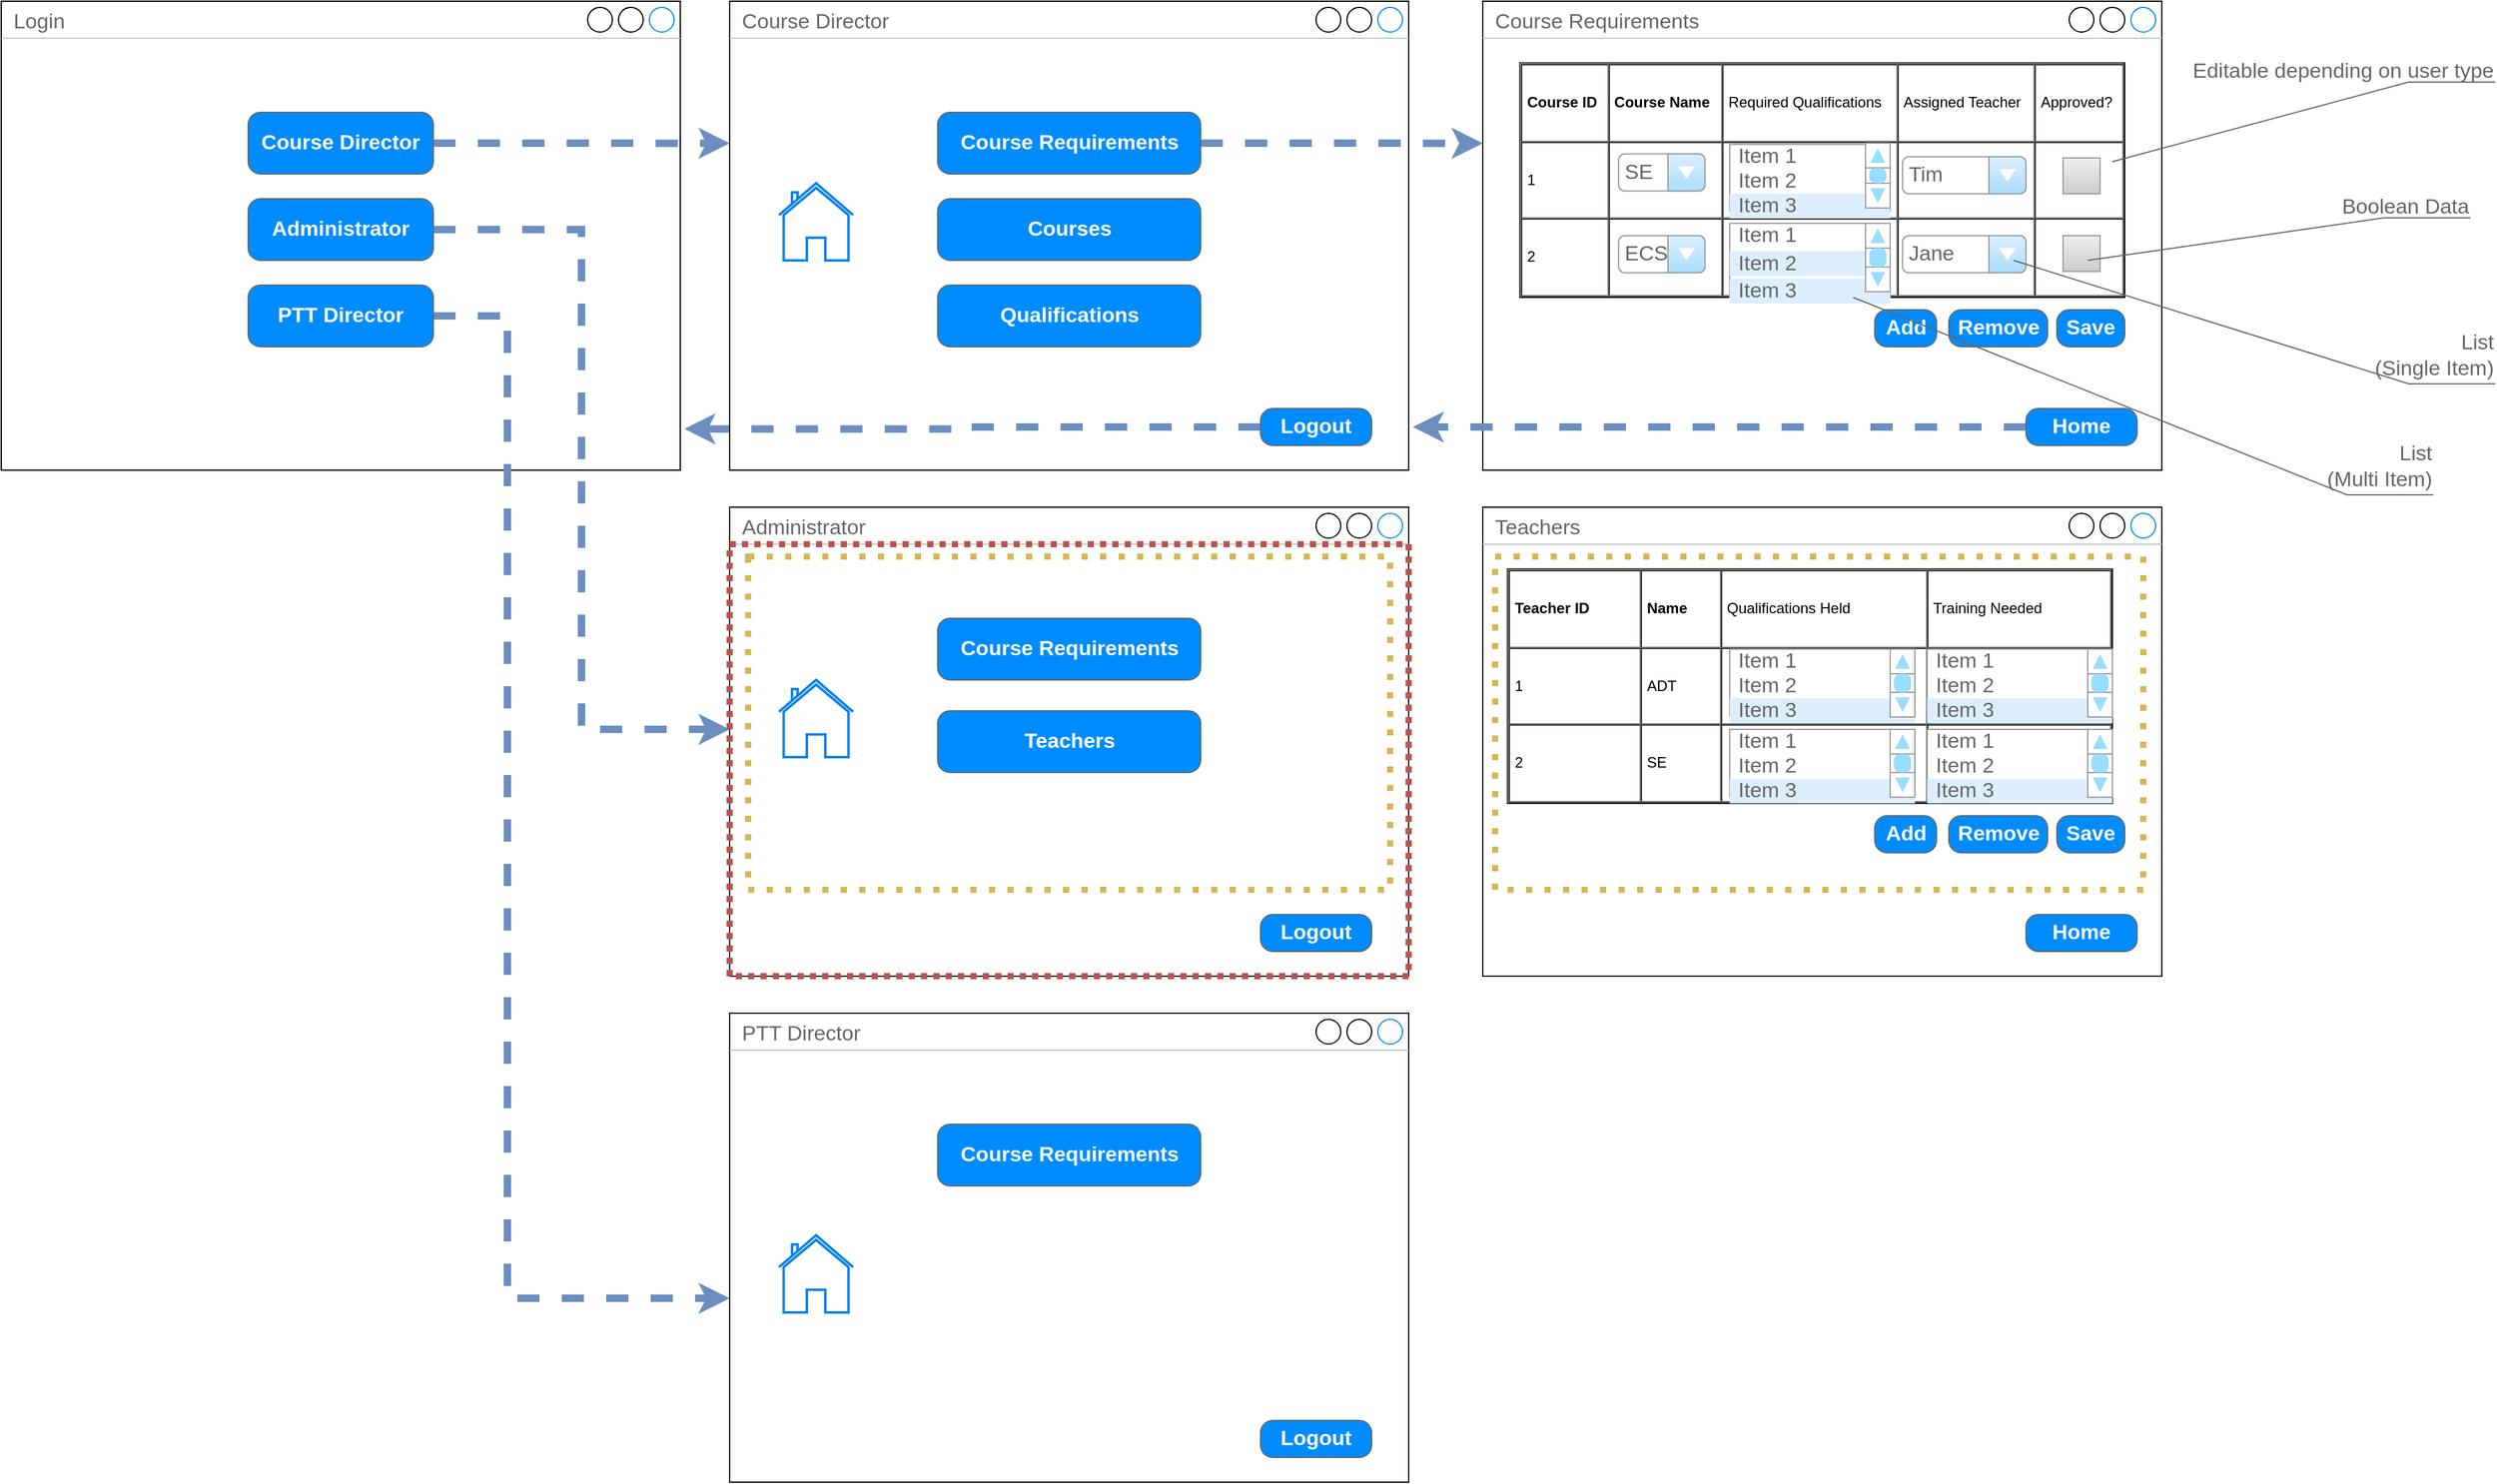 <mxfile version="12.7.1" type="github">
  <diagram id="q0DXG7_D4mCsrT8UMNSQ" name="Page-1">
    <mxGraphModel dx="1830" dy="1206" grid="1" gridSize="10" guides="1" tooltips="1" connect="1" arrows="1" fold="1" page="1" pageScale="1" pageWidth="827" pageHeight="1169" math="0" shadow="0">
      <root>
        <mxCell id="0" />
        <mxCell id="1" parent="0" />
        <mxCell id="L5prJ-QZaNP_GwUlff3l-1" value="Login" style="strokeWidth=1;shadow=0;dashed=0;align=center;html=1;shape=mxgraph.mockup.containers.window;align=left;verticalAlign=top;spacingLeft=8;strokeColor2=#008cff;strokeColor3=#c4c4c4;fontColor=#666666;mainText=;fontSize=17;labelBackgroundColor=none;" vertex="1" parent="1">
          <mxGeometry x="40" y="40" width="550" height="380" as="geometry" />
        </mxCell>
        <mxCell id="L5prJ-QZaNP_GwUlff3l-18" style="edgeStyle=orthogonalEdgeStyle;rounded=0;orthogonalLoop=1;jettySize=auto;html=1;entryX=0;entryY=0.303;entryDx=0;entryDy=0;entryPerimeter=0;strokeWidth=6;fillColor=#dae8fc;strokeColor=#6c8ebf;dashed=1;" edge="1" parent="1" source="L5prJ-QZaNP_GwUlff3l-2" target="L5prJ-QZaNP_GwUlff3l-5">
          <mxGeometry relative="1" as="geometry" />
        </mxCell>
        <mxCell id="L5prJ-QZaNP_GwUlff3l-2" value="Course Director" style="strokeWidth=1;shadow=0;dashed=0;align=center;html=1;shape=mxgraph.mockup.buttons.button;strokeColor=#666666;fontColor=#ffffff;mainText=;buttonStyle=round;fontSize=17;fontStyle=1;fillColor=#008cff;whiteSpace=wrap;" vertex="1" parent="1">
          <mxGeometry x="240" y="130" width="150" height="50" as="geometry" />
        </mxCell>
        <mxCell id="L5prJ-QZaNP_GwUlff3l-19" style="edgeStyle=orthogonalEdgeStyle;rounded=0;orthogonalLoop=1;jettySize=auto;html=1;strokeWidth=6;fillColor=#dae8fc;strokeColor=#6c8ebf;dashed=1;" edge="1" parent="1" source="L5prJ-QZaNP_GwUlff3l-3" target="L5prJ-QZaNP_GwUlff3l-11">
          <mxGeometry relative="1" as="geometry">
            <Array as="points">
              <mxPoint x="510" y="225" />
              <mxPoint x="510" y="630" />
            </Array>
          </mxGeometry>
        </mxCell>
        <mxCell id="L5prJ-QZaNP_GwUlff3l-3" value="Administrator" style="strokeWidth=1;shadow=0;dashed=0;align=center;html=1;shape=mxgraph.mockup.buttons.button;strokeColor=#666666;fontColor=#ffffff;mainText=;buttonStyle=round;fontSize=17;fontStyle=1;fillColor=#008cff;whiteSpace=wrap;" vertex="1" parent="1">
          <mxGeometry x="240" y="200" width="150" height="50" as="geometry" />
        </mxCell>
        <mxCell id="L5prJ-QZaNP_GwUlff3l-20" style="edgeStyle=orthogonalEdgeStyle;rounded=0;orthogonalLoop=1;jettySize=auto;html=1;entryX=0;entryY=0.608;entryDx=0;entryDy=0;entryPerimeter=0;strokeWidth=6;fillColor=#dae8fc;strokeColor=#6c8ebf;dashed=1;" edge="1" parent="1" source="L5prJ-QZaNP_GwUlff3l-4" target="L5prJ-QZaNP_GwUlff3l-15">
          <mxGeometry relative="1" as="geometry">
            <Array as="points">
              <mxPoint x="450" y="295" />
              <mxPoint x="450" y="1091" />
            </Array>
          </mxGeometry>
        </mxCell>
        <mxCell id="L5prJ-QZaNP_GwUlff3l-4" value="PTT Director" style="strokeWidth=1;shadow=0;dashed=0;align=center;html=1;shape=mxgraph.mockup.buttons.button;strokeColor=#666666;fontColor=#ffffff;mainText=;buttonStyle=round;fontSize=17;fontStyle=1;fillColor=#008cff;whiteSpace=wrap;" vertex="1" parent="1">
          <mxGeometry x="240" y="270" width="150" height="50" as="geometry" />
        </mxCell>
        <mxCell id="L5prJ-QZaNP_GwUlff3l-5" value="Course Director" style="strokeWidth=1;shadow=0;dashed=0;align=center;html=1;shape=mxgraph.mockup.containers.window;align=left;verticalAlign=top;spacingLeft=8;strokeColor2=#008cff;strokeColor3=#c4c4c4;fontColor=#666666;mainText=;fontSize=17;labelBackgroundColor=none;" vertex="1" parent="1">
          <mxGeometry x="630" y="40" width="550" height="380" as="geometry" />
        </mxCell>
        <mxCell id="L5prJ-QZaNP_GwUlff3l-103" style="edgeStyle=orthogonalEdgeStyle;rounded=0;orthogonalLoop=1;jettySize=auto;html=1;entryX=0;entryY=0.303;entryDx=0;entryDy=0;entryPerimeter=0;dashed=1;strokeColor=#6c8ebf;strokeWidth=6;fillColor=#dae8fc;" edge="1" parent="1" source="L5prJ-QZaNP_GwUlff3l-6" target="L5prJ-QZaNP_GwUlff3l-21">
          <mxGeometry relative="1" as="geometry" />
        </mxCell>
        <mxCell id="L5prJ-QZaNP_GwUlff3l-6" value="Course Requirements" style="strokeWidth=1;shadow=0;dashed=0;align=center;html=1;shape=mxgraph.mockup.buttons.button;strokeColor=#666666;fontColor=#ffffff;mainText=;buttonStyle=round;fontSize=17;fontStyle=1;fillColor=#008cff;whiteSpace=wrap;" vertex="1" parent="1">
          <mxGeometry x="798.5" y="130" width="213" height="50" as="geometry" />
        </mxCell>
        <mxCell id="L5prJ-QZaNP_GwUlff3l-9" value="Courses" style="strokeWidth=1;shadow=0;dashed=0;align=center;html=1;shape=mxgraph.mockup.buttons.button;strokeColor=#666666;fontColor=#ffffff;mainText=;buttonStyle=round;fontSize=17;fontStyle=1;fillColor=#008cff;whiteSpace=wrap;" vertex="1" parent="1">
          <mxGeometry x="798.5" y="200" width="213" height="50" as="geometry" />
        </mxCell>
        <mxCell id="L5prJ-QZaNP_GwUlff3l-10" value="Qualifications" style="strokeWidth=1;shadow=0;dashed=0;align=center;html=1;shape=mxgraph.mockup.buttons.button;strokeColor=#666666;fontColor=#ffffff;mainText=;buttonStyle=round;fontSize=17;fontStyle=1;fillColor=#008cff;whiteSpace=wrap;" vertex="1" parent="1">
          <mxGeometry x="798.5" y="270" width="213" height="50" as="geometry" />
        </mxCell>
        <mxCell id="L5prJ-QZaNP_GwUlff3l-11" value="Administrator" style="strokeWidth=1;shadow=0;dashed=0;align=center;html=1;shape=mxgraph.mockup.containers.window;align=left;verticalAlign=top;spacingLeft=8;strokeColor2=#008cff;strokeColor3=#c4c4c4;fontColor=#666666;mainText=;fontSize=17;labelBackgroundColor=none;" vertex="1" parent="1">
          <mxGeometry x="630" y="450" width="550" height="380" as="geometry" />
        </mxCell>
        <mxCell id="L5prJ-QZaNP_GwUlff3l-12" value="Course Requirements" style="strokeWidth=1;shadow=0;dashed=0;align=center;html=1;shape=mxgraph.mockup.buttons.button;strokeColor=#666666;fontColor=#ffffff;mainText=;buttonStyle=round;fontSize=17;fontStyle=1;fillColor=#008cff;whiteSpace=wrap;" vertex="1" parent="1">
          <mxGeometry x="798.5" y="540" width="213" height="50" as="geometry" />
        </mxCell>
        <mxCell id="L5prJ-QZaNP_GwUlff3l-14" value="Teachers" style="strokeWidth=1;shadow=0;dashed=0;align=center;html=1;shape=mxgraph.mockup.buttons.button;strokeColor=#666666;fontColor=#ffffff;mainText=;buttonStyle=round;fontSize=17;fontStyle=1;fillColor=#008cff;whiteSpace=wrap;" vertex="1" parent="1">
          <mxGeometry x="798.5" y="615" width="213" height="50" as="geometry" />
        </mxCell>
        <mxCell id="L5prJ-QZaNP_GwUlff3l-15" value="PTT Director" style="strokeWidth=1;shadow=0;dashed=0;align=center;html=1;shape=mxgraph.mockup.containers.window;align=left;verticalAlign=top;spacingLeft=8;strokeColor2=#008cff;strokeColor3=#c4c4c4;fontColor=#666666;mainText=;fontSize=17;labelBackgroundColor=none;" vertex="1" parent="1">
          <mxGeometry x="630" y="860" width="550" height="380" as="geometry" />
        </mxCell>
        <mxCell id="L5prJ-QZaNP_GwUlff3l-16" value="Course Requirements" style="strokeWidth=1;shadow=0;dashed=0;align=center;html=1;shape=mxgraph.mockup.buttons.button;strokeColor=#666666;fontColor=#ffffff;mainText=;buttonStyle=round;fontSize=17;fontStyle=1;fillColor=#008cff;whiteSpace=wrap;" vertex="1" parent="1">
          <mxGeometry x="798.5" y="950" width="213" height="50" as="geometry" />
        </mxCell>
        <mxCell id="L5prJ-QZaNP_GwUlff3l-21" value="Course Requirements" style="strokeWidth=1;shadow=0;dashed=0;align=center;html=1;shape=mxgraph.mockup.containers.window;align=left;verticalAlign=top;spacingLeft=8;strokeColor2=#008cff;strokeColor3=#c4c4c4;fontColor=#666666;mainText=;fontSize=17;labelBackgroundColor=none;" vertex="1" parent="1">
          <mxGeometry x="1240" y="40" width="550" height="380" as="geometry" />
        </mxCell>
        <mxCell id="L5prJ-QZaNP_GwUlff3l-105" style="edgeStyle=orthogonalEdgeStyle;rounded=0;orthogonalLoop=1;jettySize=auto;html=1;entryX=1.006;entryY=0.912;entryDx=0;entryDy=0;entryPerimeter=0;dashed=1;strokeColor=#6c8ebf;strokeWidth=6;fillColor=#dae8fc;" edge="1" parent="1" source="L5prJ-QZaNP_GwUlff3l-25" target="L5prJ-QZaNP_GwUlff3l-1">
          <mxGeometry relative="1" as="geometry" />
        </mxCell>
        <mxCell id="L5prJ-QZaNP_GwUlff3l-25" value="Logout" style="strokeWidth=1;shadow=0;dashed=0;align=center;html=1;shape=mxgraph.mockup.buttons.button;strokeColor=#666666;fontColor=#ffffff;mainText=;buttonStyle=round;fontSize=17;fontStyle=1;fillColor=#008cff;whiteSpace=wrap;" vertex="1" parent="1">
          <mxGeometry x="1060" y="370" width="90" height="30" as="geometry" />
        </mxCell>
        <mxCell id="L5prJ-QZaNP_GwUlff3l-26" value="Logout" style="strokeWidth=1;shadow=0;dashed=0;align=center;html=1;shape=mxgraph.mockup.buttons.button;strokeColor=#666666;fontColor=#ffffff;mainText=;buttonStyle=round;fontSize=17;fontStyle=1;fillColor=#008cff;whiteSpace=wrap;" vertex="1" parent="1">
          <mxGeometry x="1060" y="780" width="90" height="30" as="geometry" />
        </mxCell>
        <mxCell id="L5prJ-QZaNP_GwUlff3l-27" value="Logout" style="strokeWidth=1;shadow=0;dashed=0;align=center;html=1;shape=mxgraph.mockup.buttons.button;strokeColor=#666666;fontColor=#ffffff;mainText=;buttonStyle=round;fontSize=17;fontStyle=1;fillColor=#008cff;whiteSpace=wrap;" vertex="1" parent="1">
          <mxGeometry x="1060" y="1190" width="90" height="30" as="geometry" />
        </mxCell>
        <mxCell id="L5prJ-QZaNP_GwUlff3l-142" style="edgeStyle=orthogonalEdgeStyle;rounded=0;orthogonalLoop=1;jettySize=auto;html=1;entryX=1.006;entryY=0.908;entryDx=0;entryDy=0;entryPerimeter=0;dashed=1;strokeColor=#6c8ebf;strokeWidth=6;fillColor=#dae8fc;" edge="1" parent="1" source="L5prJ-QZaNP_GwUlff3l-28" target="L5prJ-QZaNP_GwUlff3l-5">
          <mxGeometry relative="1" as="geometry" />
        </mxCell>
        <mxCell id="L5prJ-QZaNP_GwUlff3l-28" value="Home" style="strokeWidth=1;shadow=0;dashed=0;align=center;html=1;shape=mxgraph.mockup.buttons.button;strokeColor=#666666;fontColor=#ffffff;mainText=;buttonStyle=round;fontSize=17;fontStyle=1;fillColor=#008cff;whiteSpace=wrap;" vertex="1" parent="1">
          <mxGeometry x="1680" y="370" width="90" height="30" as="geometry" />
        </mxCell>
        <mxCell id="L5prJ-QZaNP_GwUlff3l-29" value="Teachers" style="strokeWidth=1;shadow=0;dashed=0;align=center;html=1;shape=mxgraph.mockup.containers.window;align=left;verticalAlign=top;spacingLeft=8;strokeColor2=#008cff;strokeColor3=#c4c4c4;fontColor=#666666;mainText=;fontSize=17;labelBackgroundColor=none;" vertex="1" parent="1">
          <mxGeometry x="1240" y="450" width="550" height="380" as="geometry" />
        </mxCell>
        <mxCell id="L5prJ-QZaNP_GwUlff3l-30" value="Home" style="strokeWidth=1;shadow=0;dashed=0;align=center;html=1;shape=mxgraph.mockup.buttons.button;strokeColor=#666666;fontColor=#ffffff;mainText=;buttonStyle=round;fontSize=17;fontStyle=1;fillColor=#008cff;whiteSpace=wrap;" vertex="1" parent="1">
          <mxGeometry x="1680" y="780" width="90" height="30" as="geometry" />
        </mxCell>
        <mxCell id="L5prJ-QZaNP_GwUlff3l-31" value="" style="html=1;verticalLabelPosition=bottom;align=center;labelBackgroundColor=#ffffff;verticalAlign=top;strokeWidth=2;strokeColor=#0080F0;shadow=0;dashed=0;shape=mxgraph.ios7.icons.home;" vertex="1" parent="1">
          <mxGeometry x="670" y="187.5" width="60" height="62.5" as="geometry" />
        </mxCell>
        <mxCell id="L5prJ-QZaNP_GwUlff3l-32" value="" style="html=1;verticalLabelPosition=bottom;align=center;labelBackgroundColor=#ffffff;verticalAlign=top;strokeWidth=2;strokeColor=#0080F0;shadow=0;dashed=0;shape=mxgraph.ios7.icons.home;" vertex="1" parent="1">
          <mxGeometry x="670" y="590" width="60" height="62.5" as="geometry" />
        </mxCell>
        <mxCell id="L5prJ-QZaNP_GwUlff3l-33" value="" style="html=1;verticalLabelPosition=bottom;align=center;labelBackgroundColor=#ffffff;verticalAlign=top;strokeWidth=2;strokeColor=#0080F0;shadow=0;dashed=0;shape=mxgraph.ios7.icons.home;" vertex="1" parent="1">
          <mxGeometry x="670" y="1040" width="60" height="62.5" as="geometry" />
        </mxCell>
        <mxCell id="L5prJ-QZaNP_GwUlff3l-55" value="" style="group" vertex="1" connectable="0" parent="1">
          <mxGeometry x="1270" y="90" width="790" height="260" as="geometry" />
        </mxCell>
        <mxCell id="L5prJ-QZaNP_GwUlff3l-34" value="&lt;table cellpadding=&quot;4&quot; cellspacing=&quot;0&quot; border=&quot;1&quot; style=&quot;font-size: 1em ; width: 100% ; height: 100%&quot;&gt;&lt;tbody&gt;&lt;tr&gt;&lt;th&gt;Course ID&lt;/th&gt;&lt;th&gt;Course Name&lt;/th&gt;&lt;td&gt;Required Qualifications&lt;/td&gt;&lt;td&gt;Assigned Teacher&lt;/td&gt;&lt;td&gt;Approved?&lt;/td&gt;&lt;/tr&gt;&lt;tr&gt;&lt;td&gt;1&lt;/td&gt;&lt;td&gt;&lt;br&gt;&lt;/td&gt;&lt;td&gt;&lt;br&gt;&lt;/td&gt;&lt;td&gt;&lt;br&gt;&lt;/td&gt;&lt;td&gt;&lt;br&gt;&lt;/td&gt;&lt;/tr&gt;&lt;tr&gt;&lt;td&gt;2&lt;/td&gt;&lt;td&gt;&lt;br&gt;&lt;/td&gt;&lt;td&gt;&lt;br&gt;&lt;/td&gt;&lt;td&gt;&lt;br&gt;&lt;/td&gt;&lt;td&gt;&lt;br&gt;&lt;/td&gt;&lt;/tr&gt;&lt;/tbody&gt;&lt;/table&gt; " style="verticalAlign=top;align=left;overflow=fill;fontSize=12;fontFamily=Helvetica;html=1" vertex="1" parent="L5prJ-QZaNP_GwUlff3l-55">
          <mxGeometry width="490" height="190" as="geometry" />
        </mxCell>
        <mxCell id="L5prJ-QZaNP_GwUlff3l-35" value="" style="strokeWidth=1;shadow=0;dashed=0;align=center;html=1;shape=mxgraph.mockup.forms.rrect;rSize=0;strokeColor=#999999;fillColor=#ffffff;" vertex="1" parent="L5prJ-QZaNP_GwUlff3l-55">
          <mxGeometry x="170" y="66" width="130" height="54" as="geometry" />
        </mxCell>
        <mxCell id="L5prJ-QZaNP_GwUlff3l-37" value="Item 1" style="strokeWidth=1;shadow=0;dashed=0;align=center;html=1;shape=mxgraph.mockup.forms.anchor;fontSize=17;fontColor=#666666;align=left;spacingLeft=5;resizeWidth=1;" vertex="1" parent="L5prJ-QZaNP_GwUlff3l-35">
          <mxGeometry width="130" height="20" relative="1" as="geometry">
            <mxPoint as="offset" />
          </mxGeometry>
        </mxCell>
        <mxCell id="L5prJ-QZaNP_GwUlff3l-38" value="Item 2" style="strokeWidth=1;shadow=0;dashed=0;align=center;html=1;shape=mxgraph.mockup.forms.anchor;fontSize=17;fontColor=#666666;align=left;spacingLeft=5;resizeWidth=1;" vertex="1" parent="L5prJ-QZaNP_GwUlff3l-35">
          <mxGeometry width="130" height="20" relative="1" as="geometry">
            <mxPoint y="20" as="offset" />
          </mxGeometry>
        </mxCell>
        <mxCell id="L5prJ-QZaNP_GwUlff3l-39" value="Item 3" style="strokeWidth=1;shadow=0;dashed=0;align=center;html=1;shape=mxgraph.mockup.forms.rrect;rSize=0;fontSize=17;fontColor=#666666;align=left;spacingLeft=5;fillColor=#ddeeff;strokeColor=none;resizeWidth=1;" vertex="1" parent="L5prJ-QZaNP_GwUlff3l-35">
          <mxGeometry width="130" height="20" relative="1" as="geometry">
            <mxPoint y="40" as="offset" />
          </mxGeometry>
        </mxCell>
        <mxCell id="L5prJ-QZaNP_GwUlff3l-40" value="" style="strokeWidth=1;shadow=0;dashed=0;align=center;html=1;shape=mxgraph.mockup.forms.anchor;fontSize=17;fontColor=#666666;align=left;spacingLeft=5;resizeWidth=1;" vertex="1" parent="L5prJ-QZaNP_GwUlff3l-35">
          <mxGeometry width="130" height="20" relative="1" as="geometry">
            <mxPoint y="60" as="offset" />
          </mxGeometry>
        </mxCell>
        <mxCell id="L5prJ-QZaNP_GwUlff3l-41" value="" style="verticalLabelPosition=bottom;shadow=0;dashed=0;align=center;html=1;verticalAlign=top;strokeWidth=1;shape=mxgraph.mockup.navigation.scrollBar;strokeColor=#999999;barPos=20;fillColor2=#99ddff;strokeColor2=none;direction=north;" vertex="1" parent="L5prJ-QZaNP_GwUlff3l-55">
          <mxGeometry x="280" y="65" width="20" height="52.5" as="geometry" />
        </mxCell>
        <mxCell id="L5prJ-QZaNP_GwUlff3l-42" value="" style="verticalLabelPosition=bottom;shadow=0;dashed=0;align=center;html=1;verticalAlign=top;strokeWidth=1;shape=mxgraph.mockup.navigation.scrollBar;strokeColor=#999999;barPos=20;fillColor2=#99ddff;strokeColor2=none;direction=north;" vertex="1" parent="L5prJ-QZaNP_GwUlff3l-55">
          <mxGeometry x="280" y="130" width="20" height="52.5" as="geometry" />
        </mxCell>
        <mxCell id="L5prJ-QZaNP_GwUlff3l-43" value="" style="strokeWidth=1;shadow=0;dashed=0;align=center;html=1;shape=mxgraph.mockup.forms.rrect;rSize=0;strokeColor=#999999;fillColor=#ffffff;" vertex="1" parent="L5prJ-QZaNP_GwUlff3l-55">
          <mxGeometry x="170" y="130" width="130" height="60" as="geometry" />
        </mxCell>
        <mxCell id="L5prJ-QZaNP_GwUlff3l-44" value="Item 1" style="strokeWidth=1;shadow=0;dashed=0;align=center;html=1;shape=mxgraph.mockup.forms.anchor;fontSize=17;fontColor=#666666;align=left;spacingLeft=5;resizeWidth=1;" vertex="1" parent="L5prJ-QZaNP_GwUlff3l-43">
          <mxGeometry width="130" height="20" relative="1" as="geometry">
            <mxPoint as="offset" />
          </mxGeometry>
        </mxCell>
        <mxCell id="L5prJ-QZaNP_GwUlff3l-45" value="Item 2" style="strokeWidth=1;shadow=0;dashed=0;align=center;html=1;shape=mxgraph.mockup.forms.anchor;fontSize=17;fontColor=#666666;align=left;spacingLeft=5;resizeWidth=1;" vertex="1" parent="L5prJ-QZaNP_GwUlff3l-43">
          <mxGeometry width="130" height="20" relative="1" as="geometry">
            <mxPoint y="20" as="offset" />
          </mxGeometry>
        </mxCell>
        <mxCell id="L5prJ-QZaNP_GwUlff3l-46" value="Item 2" style="strokeWidth=1;shadow=0;dashed=0;align=center;html=1;shape=mxgraph.mockup.forms.rrect;rSize=0;fontSize=17;fontColor=#666666;align=left;spacingLeft=5;fillColor=#ddeeff;strokeColor=none;resizeWidth=1;" vertex="1" parent="L5prJ-QZaNP_GwUlff3l-43">
          <mxGeometry width="130" height="20" relative="1" as="geometry">
            <mxPoint y="22.5" as="offset" />
          </mxGeometry>
        </mxCell>
        <mxCell id="L5prJ-QZaNP_GwUlff3l-47" value="" style="strokeWidth=1;shadow=0;dashed=0;align=center;html=1;shape=mxgraph.mockup.forms.anchor;fontSize=17;fontColor=#666666;align=left;spacingLeft=5;resizeWidth=1;" vertex="1" parent="L5prJ-QZaNP_GwUlff3l-43">
          <mxGeometry width="130" height="20" relative="1" as="geometry">
            <mxPoint y="60" as="offset" />
          </mxGeometry>
        </mxCell>
        <mxCell id="L5prJ-QZaNP_GwUlff3l-49" value="Item 3" style="strokeWidth=1;shadow=0;dashed=0;align=center;html=1;shape=mxgraph.mockup.forms.rrect;rSize=0;fontSize=17;fontColor=#666666;align=left;spacingLeft=5;fillColor=#ddeeff;strokeColor=none;resizeWidth=1;" vertex="1" parent="L5prJ-QZaNP_GwUlff3l-43">
          <mxGeometry width="130" height="20" relative="1" as="geometry">
            <mxPoint y="45" as="offset" />
          </mxGeometry>
        </mxCell>
        <mxCell id="L5prJ-QZaNP_GwUlff3l-48" value="" style="verticalLabelPosition=bottom;shadow=0;dashed=0;align=center;html=1;verticalAlign=top;strokeWidth=1;shape=mxgraph.mockup.navigation.scrollBar;strokeColor=#999999;barPos=100;fillColor2=#99ddff;strokeColor2=none;direction=north;" vertex="1" parent="L5prJ-QZaNP_GwUlff3l-43">
          <mxGeometry x="110" width="20" height="55.385" as="geometry" />
        </mxCell>
        <mxCell id="L5prJ-QZaNP_GwUlff3l-50" value="Tim" style="strokeWidth=1;shadow=0;dashed=0;align=center;html=1;shape=mxgraph.mockup.forms.comboBox;strokeColor=#999999;fillColor=#ddeeff;align=left;fillColor2=#aaddff;mainText=;fontColor=#666666;fontSize=17;spacingLeft=3;" vertex="1" parent="L5prJ-QZaNP_GwUlff3l-55">
          <mxGeometry x="310" y="76" width="100" height="30" as="geometry" />
        </mxCell>
        <mxCell id="L5prJ-QZaNP_GwUlff3l-51" value="Jane" style="strokeWidth=1;shadow=0;dashed=0;align=center;html=1;shape=mxgraph.mockup.forms.comboBox;strokeColor=#999999;fillColor=#ddeeff;align=left;fillColor2=#aaddff;mainText=;fontColor=#666666;fontSize=17;spacingLeft=3;" vertex="1" parent="L5prJ-QZaNP_GwUlff3l-55">
          <mxGeometry x="310" y="140" width="100" height="30" as="geometry" />
        </mxCell>
        <mxCell id="L5prJ-QZaNP_GwUlff3l-52" value="" style="strokeWidth=1;shadow=0;dashed=0;align=center;html=1;shape=mxgraph.mockup.forms.rrect;rSize=0;fillColor=#eeeeee;strokeColor=#999999;gradientColor=#cccccc;align=left;spacingLeft=4;fontSize=17;fontColor=#666666;labelPosition=right;" vertex="1" parent="L5prJ-QZaNP_GwUlff3l-55">
          <mxGeometry x="440" y="77" width="30" height="29" as="geometry" />
        </mxCell>
        <mxCell id="L5prJ-QZaNP_GwUlff3l-53" value="" style="strokeWidth=1;shadow=0;dashed=0;align=center;html=1;shape=mxgraph.mockup.forms.rrect;rSize=0;fillColor=#eeeeee;strokeColor=#999999;gradientColor=#cccccc;align=left;spacingLeft=4;fontSize=17;fontColor=#666666;labelPosition=right;" vertex="1" parent="L5prJ-QZaNP_GwUlff3l-55">
          <mxGeometry x="440" y="140" width="30" height="29" as="geometry" />
        </mxCell>
        <mxCell id="L5prJ-QZaNP_GwUlff3l-54" value="" style="shape=image;html=1;verticalAlign=top;verticalLabelPosition=bottom;labelBackgroundColor=#ffffff;imageAspect=0;aspect=fixed;image=https://cdn0.iconfinder.com/data/icons/typicons-2/24/tick-128.png" vertex="1" parent="L5prJ-QZaNP_GwUlff3l-55">
          <mxGeometry x="440" y="73.75" width="30" height="30" as="geometry" />
        </mxCell>
        <mxCell id="L5prJ-QZaNP_GwUlff3l-112" value="List &lt;br&gt;(Single Item)" style="strokeWidth=1;shadow=0;dashed=0;align=center;html=1;shape=mxgraph.mockup.text.callout;linkText=;textSize=17;textColor=#666666;callDir=SE;callStyle=line;fontSize=17;fontColor=#666666;align=right;verticalAlign=bottom;strokeColor=#666666;" vertex="1" parent="L5prJ-QZaNP_GwUlff3l-55">
          <mxGeometry x="400" y="160" width="390" height="100" as="geometry" />
        </mxCell>
        <mxCell id="L5prJ-QZaNP_GwUlff3l-137" value="SE" style="strokeWidth=1;shadow=0;dashed=0;align=center;html=1;shape=mxgraph.mockup.forms.comboBox;strokeColor=#999999;fillColor=#ddeeff;align=left;fillColor2=#aaddff;mainText=;fontColor=#666666;fontSize=17;spacingLeft=3;" vertex="1" parent="L5prJ-QZaNP_GwUlff3l-55">
          <mxGeometry x="80" y="73.75" width="70" height="30" as="geometry" />
        </mxCell>
        <mxCell id="L5prJ-QZaNP_GwUlff3l-138" value="ECS" style="strokeWidth=1;shadow=0;dashed=0;align=center;html=1;shape=mxgraph.mockup.forms.comboBox;strokeColor=#999999;fillColor=#ddeeff;align=left;fillColor2=#aaddff;mainText=;fontColor=#666666;fontSize=17;spacingLeft=3;" vertex="1" parent="L5prJ-QZaNP_GwUlff3l-55">
          <mxGeometry x="80" y="140" width="70" height="30" as="geometry" />
        </mxCell>
        <mxCell id="L5prJ-QZaNP_GwUlff3l-56" value="Add" style="strokeWidth=1;shadow=0;dashed=0;align=center;html=1;shape=mxgraph.mockup.buttons.button;strokeColor=#666666;fontColor=#ffffff;mainText=;buttonStyle=round;fontSize=17;fontStyle=1;fillColor=#008cff;whiteSpace=wrap;" vertex="1" parent="1">
          <mxGeometry x="1557.5" y="290" width="50" height="30" as="geometry" />
        </mxCell>
        <mxCell id="L5prJ-QZaNP_GwUlff3l-57" value="Remove" style="strokeWidth=1;shadow=0;dashed=0;align=center;html=1;shape=mxgraph.mockup.buttons.button;strokeColor=#666666;fontColor=#ffffff;mainText=;buttonStyle=round;fontSize=17;fontStyle=1;fillColor=#008cff;whiteSpace=wrap;" vertex="1" parent="1">
          <mxGeometry x="1617.5" y="290" width="80" height="30" as="geometry" />
        </mxCell>
        <mxCell id="L5prJ-QZaNP_GwUlff3l-58" value="Save" style="strokeWidth=1;shadow=0;dashed=0;align=center;html=1;shape=mxgraph.mockup.buttons.button;strokeColor=#666666;fontColor=#ffffff;mainText=;buttonStyle=round;fontSize=17;fontStyle=1;fillColor=#008cff;whiteSpace=wrap;" vertex="1" parent="1">
          <mxGeometry x="1705" y="290" width="55" height="30" as="geometry" />
        </mxCell>
        <mxCell id="L5prJ-QZaNP_GwUlff3l-59" value="" style="group" vertex="1" connectable="0" parent="1">
          <mxGeometry x="1260" y="500" width="490" height="190" as="geometry" />
        </mxCell>
        <mxCell id="L5prJ-QZaNP_GwUlff3l-60" value="&lt;table cellpadding=&quot;4&quot; cellspacing=&quot;0&quot; border=&quot;1&quot; style=&quot;font-size: 1em ; width: 100% ; height: 100%&quot;&gt;&lt;tbody&gt;&lt;tr&gt;&lt;th&gt;Teacher ID&lt;/th&gt;&lt;th&gt;Name&lt;/th&gt;&lt;td&gt;Qualifications Held&lt;/td&gt;&lt;td&gt;Training Needed&lt;/td&gt;&lt;/tr&gt;&lt;tr&gt;&lt;td&gt;1&lt;/td&gt;&lt;td&gt;ADT&lt;/td&gt;&lt;td&gt;&lt;br&gt;&lt;/td&gt;&lt;td&gt;&lt;br&gt;&lt;/td&gt;&lt;/tr&gt;&lt;tr&gt;&lt;td&gt;2&lt;/td&gt;&lt;td&gt;SE&lt;/td&gt;&lt;td&gt;&lt;br&gt;&lt;/td&gt;&lt;td&gt;&lt;br&gt;&lt;/td&gt;&lt;/tr&gt;&lt;/tbody&gt;&lt;/table&gt; " style="verticalAlign=top;align=left;overflow=fill;fontSize=12;fontFamily=Helvetica;html=1" vertex="1" parent="L5prJ-QZaNP_GwUlff3l-59">
          <mxGeometry width="490" height="190" as="geometry" />
        </mxCell>
        <mxCell id="L5prJ-QZaNP_GwUlff3l-61" value="" style="strokeWidth=1;shadow=0;dashed=0;align=center;html=1;shape=mxgraph.mockup.forms.rrect;rSize=0;strokeColor=#999999;fillColor=#ffffff;" vertex="1" parent="L5prJ-QZaNP_GwUlff3l-59">
          <mxGeometry x="180" y="65" width="150" height="54" as="geometry" />
        </mxCell>
        <mxCell id="L5prJ-QZaNP_GwUlff3l-62" value="Item 1" style="strokeWidth=1;shadow=0;dashed=0;align=center;html=1;shape=mxgraph.mockup.forms.anchor;fontSize=17;fontColor=#666666;align=left;spacingLeft=5;resizeWidth=1;" vertex="1" parent="L5prJ-QZaNP_GwUlff3l-61">
          <mxGeometry width="150" height="20" relative="1" as="geometry">
            <mxPoint as="offset" />
          </mxGeometry>
        </mxCell>
        <mxCell id="L5prJ-QZaNP_GwUlff3l-63" value="Item 2" style="strokeWidth=1;shadow=0;dashed=0;align=center;html=1;shape=mxgraph.mockup.forms.anchor;fontSize=17;fontColor=#666666;align=left;spacingLeft=5;resizeWidth=1;" vertex="1" parent="L5prJ-QZaNP_GwUlff3l-61">
          <mxGeometry width="150" height="20" relative="1" as="geometry">
            <mxPoint y="20" as="offset" />
          </mxGeometry>
        </mxCell>
        <mxCell id="L5prJ-QZaNP_GwUlff3l-64" value="Item 3" style="strokeWidth=1;shadow=0;dashed=0;align=center;html=1;shape=mxgraph.mockup.forms.rrect;rSize=0;fontSize=17;fontColor=#666666;align=left;spacingLeft=5;fillColor=#ddeeff;strokeColor=none;resizeWidth=1;" vertex="1" parent="L5prJ-QZaNP_GwUlff3l-61">
          <mxGeometry width="150" height="20" relative="1" as="geometry">
            <mxPoint y="40" as="offset" />
          </mxGeometry>
        </mxCell>
        <mxCell id="L5prJ-QZaNP_GwUlff3l-65" value="" style="strokeWidth=1;shadow=0;dashed=0;align=center;html=1;shape=mxgraph.mockup.forms.anchor;fontSize=17;fontColor=#666666;align=left;spacingLeft=5;resizeWidth=1;" vertex="1" parent="L5prJ-QZaNP_GwUlff3l-61">
          <mxGeometry width="150" height="20" relative="1" as="geometry">
            <mxPoint y="60" as="offset" />
          </mxGeometry>
        </mxCell>
        <mxCell id="L5prJ-QZaNP_GwUlff3l-66" value="" style="verticalLabelPosition=bottom;shadow=0;dashed=0;align=center;html=1;verticalAlign=top;strokeWidth=1;shape=mxgraph.mockup.navigation.scrollBar;strokeColor=#999999;barPos=20;fillColor2=#99ddff;strokeColor2=none;direction=north;" vertex="1" parent="L5prJ-QZaNP_GwUlff3l-59">
          <mxGeometry x="310" y="65" width="20" height="55" as="geometry" />
        </mxCell>
        <mxCell id="L5prJ-QZaNP_GwUlff3l-84" value="" style="verticalLabelPosition=bottom;shadow=0;dashed=0;align=center;html=1;verticalAlign=top;strokeWidth=1;shape=mxgraph.mockup.navigation.scrollBar;strokeColor=#999999;barPos=20;fillColor2=#99ddff;strokeColor2=none;direction=north;" vertex="1" parent="L5prJ-QZaNP_GwUlff3l-59">
          <mxGeometry x="310" y="130" width="20" height="55" as="geometry" />
        </mxCell>
        <mxCell id="L5prJ-QZaNP_GwUlff3l-85" value="" style="strokeWidth=1;shadow=0;dashed=0;align=center;html=1;shape=mxgraph.mockup.forms.rrect;rSize=0;strokeColor=#999999;fillColor=#ffffff;" vertex="1" parent="L5prJ-QZaNP_GwUlff3l-59">
          <mxGeometry x="180" y="130" width="150" height="55" as="geometry" />
        </mxCell>
        <mxCell id="L5prJ-QZaNP_GwUlff3l-86" value="Item 1" style="strokeWidth=1;shadow=0;dashed=0;align=center;html=1;shape=mxgraph.mockup.forms.anchor;fontSize=17;fontColor=#666666;align=left;spacingLeft=5;resizeWidth=1;" vertex="1" parent="L5prJ-QZaNP_GwUlff3l-85">
          <mxGeometry width="150" height="20" relative="1" as="geometry">
            <mxPoint as="offset" />
          </mxGeometry>
        </mxCell>
        <mxCell id="L5prJ-QZaNP_GwUlff3l-87" value="Item 2" style="strokeWidth=1;shadow=0;dashed=0;align=center;html=1;shape=mxgraph.mockup.forms.anchor;fontSize=17;fontColor=#666666;align=left;spacingLeft=5;resizeWidth=1;" vertex="1" parent="L5prJ-QZaNP_GwUlff3l-85">
          <mxGeometry width="150" height="20" relative="1" as="geometry">
            <mxPoint y="20" as="offset" />
          </mxGeometry>
        </mxCell>
        <mxCell id="L5prJ-QZaNP_GwUlff3l-88" value="Item 3" style="strokeWidth=1;shadow=0;dashed=0;align=center;html=1;shape=mxgraph.mockup.forms.rrect;rSize=0;fontSize=17;fontColor=#666666;align=left;spacingLeft=5;fillColor=#ddeeff;strokeColor=none;resizeWidth=1;" vertex="1" parent="L5prJ-QZaNP_GwUlff3l-85">
          <mxGeometry width="150" height="20" relative="1" as="geometry">
            <mxPoint y="40" as="offset" />
          </mxGeometry>
        </mxCell>
        <mxCell id="L5prJ-QZaNP_GwUlff3l-89" value="" style="strokeWidth=1;shadow=0;dashed=0;align=center;html=1;shape=mxgraph.mockup.forms.anchor;fontSize=17;fontColor=#666666;align=left;spacingLeft=5;resizeWidth=1;" vertex="1" parent="L5prJ-QZaNP_GwUlff3l-85">
          <mxGeometry width="150" height="20" relative="1" as="geometry">
            <mxPoint y="60" as="offset" />
          </mxGeometry>
        </mxCell>
        <mxCell id="L5prJ-QZaNP_GwUlff3l-90" value="" style="verticalLabelPosition=bottom;shadow=0;dashed=0;align=center;html=1;verticalAlign=top;strokeWidth=1;shape=mxgraph.mockup.navigation.scrollBar;strokeColor=#999999;barPos=20;fillColor2=#99ddff;strokeColor2=none;direction=north;" vertex="1" parent="L5prJ-QZaNP_GwUlff3l-85">
          <mxGeometry x="130" width="20" height="55" as="geometry" />
        </mxCell>
        <mxCell id="L5prJ-QZaNP_GwUlff3l-91" value="" style="strokeWidth=1;shadow=0;dashed=0;align=center;html=1;shape=mxgraph.mockup.forms.rrect;rSize=0;strokeColor=#999999;fillColor=#ffffff;" vertex="1" parent="L5prJ-QZaNP_GwUlff3l-59">
          <mxGeometry x="340" y="65" width="150" height="54" as="geometry" />
        </mxCell>
        <mxCell id="L5prJ-QZaNP_GwUlff3l-92" value="Item 1" style="strokeWidth=1;shadow=0;dashed=0;align=center;html=1;shape=mxgraph.mockup.forms.anchor;fontSize=17;fontColor=#666666;align=left;spacingLeft=5;resizeWidth=1;" vertex="1" parent="L5prJ-QZaNP_GwUlff3l-91">
          <mxGeometry width="150" height="20" relative="1" as="geometry">
            <mxPoint as="offset" />
          </mxGeometry>
        </mxCell>
        <mxCell id="L5prJ-QZaNP_GwUlff3l-93" value="Item 2" style="strokeWidth=1;shadow=0;dashed=0;align=center;html=1;shape=mxgraph.mockup.forms.anchor;fontSize=17;fontColor=#666666;align=left;spacingLeft=5;resizeWidth=1;" vertex="1" parent="L5prJ-QZaNP_GwUlff3l-91">
          <mxGeometry width="150" height="20" relative="1" as="geometry">
            <mxPoint y="20" as="offset" />
          </mxGeometry>
        </mxCell>
        <mxCell id="L5prJ-QZaNP_GwUlff3l-94" value="Item 3" style="strokeWidth=1;shadow=0;dashed=0;align=center;html=1;shape=mxgraph.mockup.forms.rrect;rSize=0;fontSize=17;fontColor=#666666;align=left;spacingLeft=5;fillColor=#ddeeff;strokeColor=none;resizeWidth=1;" vertex="1" parent="L5prJ-QZaNP_GwUlff3l-91">
          <mxGeometry width="150" height="20" relative="1" as="geometry">
            <mxPoint y="40" as="offset" />
          </mxGeometry>
        </mxCell>
        <mxCell id="L5prJ-QZaNP_GwUlff3l-95" value="" style="strokeWidth=1;shadow=0;dashed=0;align=center;html=1;shape=mxgraph.mockup.forms.anchor;fontSize=17;fontColor=#666666;align=left;spacingLeft=5;resizeWidth=1;" vertex="1" parent="L5prJ-QZaNP_GwUlff3l-91">
          <mxGeometry width="150" height="20" relative="1" as="geometry">
            <mxPoint y="60" as="offset" />
          </mxGeometry>
        </mxCell>
        <mxCell id="L5prJ-QZaNP_GwUlff3l-96" value="" style="verticalLabelPosition=bottom;shadow=0;dashed=0;align=center;html=1;verticalAlign=top;strokeWidth=1;shape=mxgraph.mockup.navigation.scrollBar;strokeColor=#999999;barPos=20;fillColor2=#99ddff;strokeColor2=none;direction=north;" vertex="1" parent="L5prJ-QZaNP_GwUlff3l-59">
          <mxGeometry x="470" y="65" width="20" height="55" as="geometry" />
        </mxCell>
        <mxCell id="L5prJ-QZaNP_GwUlff3l-97" value="" style="strokeWidth=1;shadow=0;dashed=0;align=center;html=1;shape=mxgraph.mockup.forms.rrect;rSize=0;strokeColor=#999999;fillColor=#ffffff;" vertex="1" parent="L5prJ-QZaNP_GwUlff3l-59">
          <mxGeometry x="340" y="130" width="150" height="55" as="geometry" />
        </mxCell>
        <mxCell id="L5prJ-QZaNP_GwUlff3l-98" value="Item 1" style="strokeWidth=1;shadow=0;dashed=0;align=center;html=1;shape=mxgraph.mockup.forms.anchor;fontSize=17;fontColor=#666666;align=left;spacingLeft=5;resizeWidth=1;" vertex="1" parent="L5prJ-QZaNP_GwUlff3l-97">
          <mxGeometry width="150" height="20" relative="1" as="geometry">
            <mxPoint as="offset" />
          </mxGeometry>
        </mxCell>
        <mxCell id="L5prJ-QZaNP_GwUlff3l-99" value="Item 2" style="strokeWidth=1;shadow=0;dashed=0;align=center;html=1;shape=mxgraph.mockup.forms.anchor;fontSize=17;fontColor=#666666;align=left;spacingLeft=5;resizeWidth=1;" vertex="1" parent="L5prJ-QZaNP_GwUlff3l-97">
          <mxGeometry width="150" height="20" relative="1" as="geometry">
            <mxPoint y="20" as="offset" />
          </mxGeometry>
        </mxCell>
        <mxCell id="L5prJ-QZaNP_GwUlff3l-100" value="Item 3" style="strokeWidth=1;shadow=0;dashed=0;align=center;html=1;shape=mxgraph.mockup.forms.rrect;rSize=0;fontSize=17;fontColor=#666666;align=left;spacingLeft=5;fillColor=#ddeeff;strokeColor=none;resizeWidth=1;" vertex="1" parent="L5prJ-QZaNP_GwUlff3l-97">
          <mxGeometry width="150" height="20" relative="1" as="geometry">
            <mxPoint y="40" as="offset" />
          </mxGeometry>
        </mxCell>
        <mxCell id="L5prJ-QZaNP_GwUlff3l-101" value="" style="strokeWidth=1;shadow=0;dashed=0;align=center;html=1;shape=mxgraph.mockup.forms.anchor;fontSize=17;fontColor=#666666;align=left;spacingLeft=5;resizeWidth=1;" vertex="1" parent="L5prJ-QZaNP_GwUlff3l-97">
          <mxGeometry width="150" height="20" relative="1" as="geometry">
            <mxPoint y="60" as="offset" />
          </mxGeometry>
        </mxCell>
        <mxCell id="L5prJ-QZaNP_GwUlff3l-102" value="" style="verticalLabelPosition=bottom;shadow=0;dashed=0;align=center;html=1;verticalAlign=top;strokeWidth=1;shape=mxgraph.mockup.navigation.scrollBar;strokeColor=#999999;barPos=20;fillColor2=#99ddff;strokeColor2=none;direction=north;" vertex="1" parent="L5prJ-QZaNP_GwUlff3l-97">
          <mxGeometry x="130" width="20" height="55" as="geometry" />
        </mxCell>
        <mxCell id="L5prJ-QZaNP_GwUlff3l-80" value="Add" style="strokeWidth=1;shadow=0;dashed=0;align=center;html=1;shape=mxgraph.mockup.buttons.button;strokeColor=#666666;fontColor=#ffffff;mainText=;buttonStyle=round;fontSize=17;fontStyle=1;fillColor=#008cff;whiteSpace=wrap;" vertex="1" parent="1">
          <mxGeometry x="1557.5" y="700" width="50" height="30" as="geometry" />
        </mxCell>
        <mxCell id="L5prJ-QZaNP_GwUlff3l-81" value="Remove" style="strokeWidth=1;shadow=0;dashed=0;align=center;html=1;shape=mxgraph.mockup.buttons.button;strokeColor=#666666;fontColor=#ffffff;mainText=;buttonStyle=round;fontSize=17;fontStyle=1;fillColor=#008cff;whiteSpace=wrap;" vertex="1" parent="1">
          <mxGeometry x="1617.5" y="700" width="80" height="30" as="geometry" />
        </mxCell>
        <mxCell id="L5prJ-QZaNP_GwUlff3l-82" value="Save" style="strokeWidth=1;shadow=0;dashed=0;align=center;html=1;shape=mxgraph.mockup.buttons.button;strokeColor=#666666;fontColor=#ffffff;mainText=;buttonStyle=round;fontSize=17;fontStyle=1;fillColor=#008cff;whiteSpace=wrap;" vertex="1" parent="1">
          <mxGeometry x="1705" y="700" width="55" height="30" as="geometry" />
        </mxCell>
        <mxCell id="L5prJ-QZaNP_GwUlff3l-108" value="Editable depending on user type" style="strokeWidth=1;shadow=0;dashed=0;align=center;html=1;shape=mxgraph.mockup.text.callout;linkText=;textSize=17;textColor=#666666;callDir=NE;callStyle=line;fontSize=17;fontColor=#666666;align=right;verticalAlign=top;strokeColor=#666666;" vertex="1" parent="1">
          <mxGeometry x="1750" y="80" width="310" height="90" as="geometry" />
        </mxCell>
        <mxCell id="L5prJ-QZaNP_GwUlff3l-110" value="Boolean Data" style="strokeWidth=1;shadow=0;dashed=0;align=center;html=1;shape=mxgraph.mockup.text.callout;linkText=;textSize=17;textColor=#666666;callDir=NE;callStyle=line;fontSize=17;fontColor=#666666;align=right;verticalAlign=top;strokeColor=#666666;" vertex="1" parent="1">
          <mxGeometry x="1730" y="190" width="310" height="60" as="geometry" />
        </mxCell>
        <mxCell id="L5prJ-QZaNP_GwUlff3l-135" value="List &lt;br&gt;(Multi Item)" style="strokeWidth=1;shadow=0;dashed=0;align=center;html=1;shape=mxgraph.mockup.text.callout;linkText=;textSize=17;textColor=#666666;callDir=SE;callStyle=line;fontSize=17;fontColor=#666666;align=right;verticalAlign=bottom;strokeColor=#666666;" vertex="1" parent="1">
          <mxGeometry x="1540" y="280" width="470" height="160" as="geometry" />
        </mxCell>
        <mxCell id="L5prJ-QZaNP_GwUlff3l-140" value="" style="rounded=0;whiteSpace=wrap;html=1;fillColor=none;dashed=1;strokeColor=#d6b656;strokeWidth=5;dashPattern=1 2;" vertex="1" parent="1">
          <mxGeometry x="645" y="490" width="520" height="270" as="geometry" />
        </mxCell>
        <mxCell id="L5prJ-QZaNP_GwUlff3l-141" value="" style="rounded=0;whiteSpace=wrap;html=1;fillColor=none;dashed=1;strokeColor=#b85450;strokeWidth=5;dashPattern=1 1;" vertex="1" parent="1">
          <mxGeometry x="630" y="480" width="550" height="350" as="geometry" />
        </mxCell>
        <mxCell id="L5prJ-QZaNP_GwUlff3l-139" value="" style="rounded=0;whiteSpace=wrap;html=1;fillColor=none;dashed=1;strokeColor=#d6b656;strokeWidth=5;dashPattern=1 2;" vertex="1" parent="1">
          <mxGeometry x="1250" y="490" width="525" height="270" as="geometry" />
        </mxCell>
      </root>
    </mxGraphModel>
  </diagram>
</mxfile>
